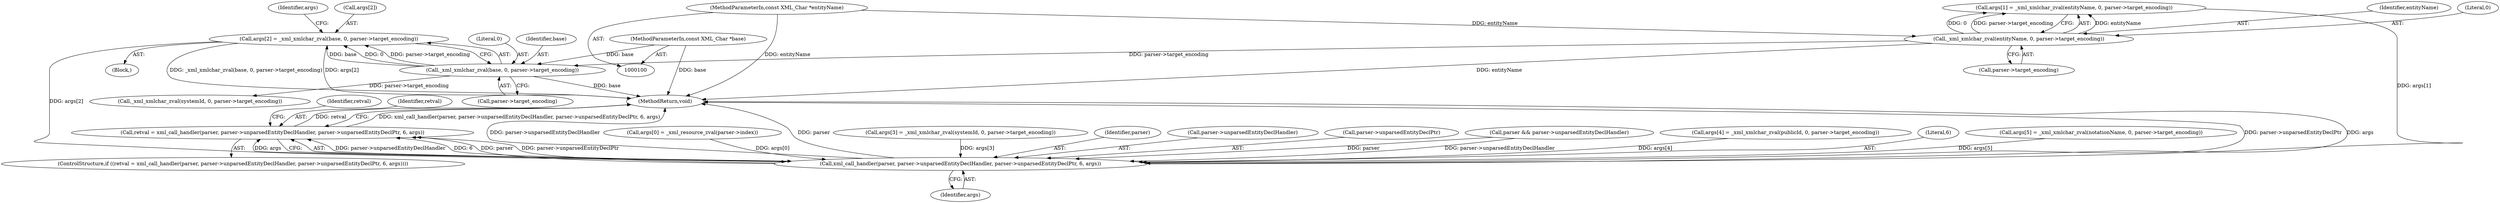 digraph "0_php_dccda88f27a084bcbbb30198ace12b4e7ae961cc_7@pointer" {
"1000141" [label="(Call,args[2] = _xml_xmlchar_zval(base, 0, parser->target_encoding))"];
"1000145" [label="(Call,_xml_xmlchar_zval(base, 0, parser->target_encoding))"];
"1000103" [label="(MethodParameterIn,const XML_Char *base)"];
"1000135" [label="(Call,_xml_xmlchar_zval(entityName, 0, parser->target_encoding))"];
"1000102" [label="(MethodParameterIn,const XML_Char *entityName)"];
"1000184" [label="(Call,xml_call_handler(parser, parser->unparsedEntityDeclHandler, parser->unparsedEntityDeclPtr, 6, args))"];
"1000182" [label="(Call,retval = xml_call_handler(parser, parser->unparsedEntityDeclHandler, parser->unparsedEntityDeclPtr, 6, args))"];
"1000145" [label="(Call,_xml_xmlchar_zval(base, 0, parser->target_encoding))"];
"1000181" [label="(ControlStructure,if ((retval = xml_call_handler(parser, parser->unparsedEntityDeclHandler, parser->unparsedEntityDeclPtr, 6, args))))"];
"1000123" [label="(Call,args[0] = _xml_resource_zval(parser->index))"];
"1000131" [label="(Call,args[1] = _xml_xmlchar_zval(entityName, 0, parser->target_encoding))"];
"1000198" [label="(MethodReturn,void)"];
"1000155" [label="(Call,_xml_xmlchar_zval(systemId, 0, parser->target_encoding))"];
"1000182" [label="(Call,retval = xml_call_handler(parser, parser->unparsedEntityDeclHandler, parser->unparsedEntityDeclPtr, 6, args))"];
"1000151" [label="(Call,args[3] = _xml_xmlchar_zval(systemId, 0, parser->target_encoding))"];
"1000148" [label="(Call,parser->target_encoding)"];
"1000185" [label="(Identifier,parser)"];
"1000186" [label="(Call,parser->unparsedEntityDeclHandler)"];
"1000197" [label="(Identifier,retval)"];
"1000153" [label="(Identifier,args)"];
"1000136" [label="(Identifier,entityName)"];
"1000135" [label="(Call,_xml_xmlchar_zval(entityName, 0, parser->target_encoding))"];
"1000141" [label="(Call,args[2] = _xml_xmlchar_zval(base, 0, parser->target_encoding))"];
"1000193" [label="(Identifier,args)"];
"1000137" [label="(Literal,0)"];
"1000189" [label="(Call,parser->unparsedEntityDeclPtr)"];
"1000120" [label="(Block,)"];
"1000184" [label="(Call,xml_call_handler(parser, parser->unparsedEntityDeclHandler, parser->unparsedEntityDeclPtr, 6, args))"];
"1000115" [label="(Call,parser && parser->unparsedEntityDeclHandler)"];
"1000161" [label="(Call,args[4] = _xml_xmlchar_zval(publicId, 0, parser->target_encoding))"];
"1000138" [label="(Call,parser->target_encoding)"];
"1000102" [label="(MethodParameterIn,const XML_Char *entityName)"];
"1000103" [label="(MethodParameterIn,const XML_Char *base)"];
"1000142" [label="(Call,args[2])"];
"1000183" [label="(Identifier,retval)"];
"1000192" [label="(Literal,6)"];
"1000171" [label="(Call,args[5] = _xml_xmlchar_zval(notationName, 0, parser->target_encoding))"];
"1000146" [label="(Identifier,base)"];
"1000147" [label="(Literal,0)"];
"1000141" -> "1000120"  [label="AST: "];
"1000141" -> "1000145"  [label="CFG: "];
"1000142" -> "1000141"  [label="AST: "];
"1000145" -> "1000141"  [label="AST: "];
"1000153" -> "1000141"  [label="CFG: "];
"1000141" -> "1000198"  [label="DDG: args[2]"];
"1000141" -> "1000198"  [label="DDG: _xml_xmlchar_zval(base, 0, parser->target_encoding)"];
"1000145" -> "1000141"  [label="DDG: base"];
"1000145" -> "1000141"  [label="DDG: 0"];
"1000145" -> "1000141"  [label="DDG: parser->target_encoding"];
"1000141" -> "1000184"  [label="DDG: args[2]"];
"1000145" -> "1000148"  [label="CFG: "];
"1000146" -> "1000145"  [label="AST: "];
"1000147" -> "1000145"  [label="AST: "];
"1000148" -> "1000145"  [label="AST: "];
"1000145" -> "1000198"  [label="DDG: base"];
"1000103" -> "1000145"  [label="DDG: base"];
"1000135" -> "1000145"  [label="DDG: parser->target_encoding"];
"1000145" -> "1000155"  [label="DDG: parser->target_encoding"];
"1000103" -> "1000100"  [label="AST: "];
"1000103" -> "1000198"  [label="DDG: base"];
"1000135" -> "1000131"  [label="AST: "];
"1000135" -> "1000138"  [label="CFG: "];
"1000136" -> "1000135"  [label="AST: "];
"1000137" -> "1000135"  [label="AST: "];
"1000138" -> "1000135"  [label="AST: "];
"1000131" -> "1000135"  [label="CFG: "];
"1000135" -> "1000198"  [label="DDG: entityName"];
"1000135" -> "1000131"  [label="DDG: entityName"];
"1000135" -> "1000131"  [label="DDG: 0"];
"1000135" -> "1000131"  [label="DDG: parser->target_encoding"];
"1000102" -> "1000135"  [label="DDG: entityName"];
"1000102" -> "1000100"  [label="AST: "];
"1000102" -> "1000198"  [label="DDG: entityName"];
"1000184" -> "1000182"  [label="AST: "];
"1000184" -> "1000193"  [label="CFG: "];
"1000185" -> "1000184"  [label="AST: "];
"1000186" -> "1000184"  [label="AST: "];
"1000189" -> "1000184"  [label="AST: "];
"1000192" -> "1000184"  [label="AST: "];
"1000193" -> "1000184"  [label="AST: "];
"1000182" -> "1000184"  [label="CFG: "];
"1000184" -> "1000198"  [label="DDG: parser->unparsedEntityDeclHandler"];
"1000184" -> "1000198"  [label="DDG: parser"];
"1000184" -> "1000198"  [label="DDG: parser->unparsedEntityDeclPtr"];
"1000184" -> "1000198"  [label="DDG: args"];
"1000184" -> "1000182"  [label="DDG: parser->unparsedEntityDeclHandler"];
"1000184" -> "1000182"  [label="DDG: 6"];
"1000184" -> "1000182"  [label="DDG: parser"];
"1000184" -> "1000182"  [label="DDG: parser->unparsedEntityDeclPtr"];
"1000184" -> "1000182"  [label="DDG: args"];
"1000115" -> "1000184"  [label="DDG: parser"];
"1000115" -> "1000184"  [label="DDG: parser->unparsedEntityDeclHandler"];
"1000131" -> "1000184"  [label="DDG: args[1]"];
"1000151" -> "1000184"  [label="DDG: args[3]"];
"1000161" -> "1000184"  [label="DDG: args[4]"];
"1000123" -> "1000184"  [label="DDG: args[0]"];
"1000171" -> "1000184"  [label="DDG: args[5]"];
"1000182" -> "1000181"  [label="AST: "];
"1000183" -> "1000182"  [label="AST: "];
"1000197" -> "1000182"  [label="CFG: "];
"1000198" -> "1000182"  [label="CFG: "];
"1000182" -> "1000198"  [label="DDG: xml_call_handler(parser, parser->unparsedEntityDeclHandler, parser->unparsedEntityDeclPtr, 6, args)"];
"1000182" -> "1000198"  [label="DDG: retval"];
}
